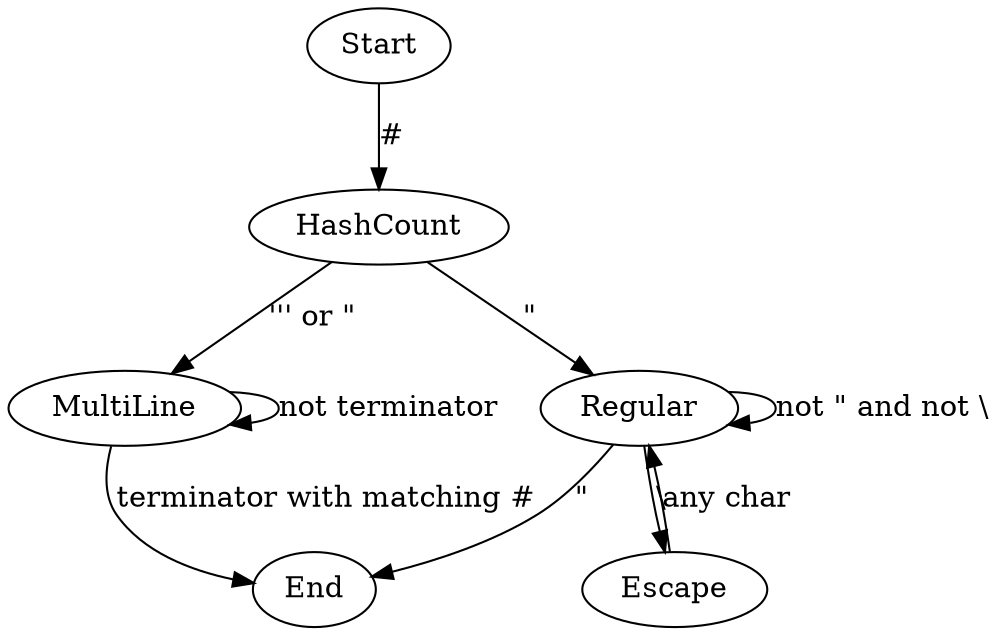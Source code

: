 digraph StringLiteralAutomaton {
    Start -> HashCount [label="#"];
    HashCount -> MultiLine [label="''' or \""];
    HashCount -> Regular [label="\""];
    MultiLine -> MultiLine [label="not terminator"];
    MultiLine -> End [label="terminator with matching #"];
    Regular -> Regular [label="not \" and not \\"];
    Regular -> Escape [label="\\"];
    Regular -> End [label="\""];
    Escape -> Regular [label="any char"];
}
